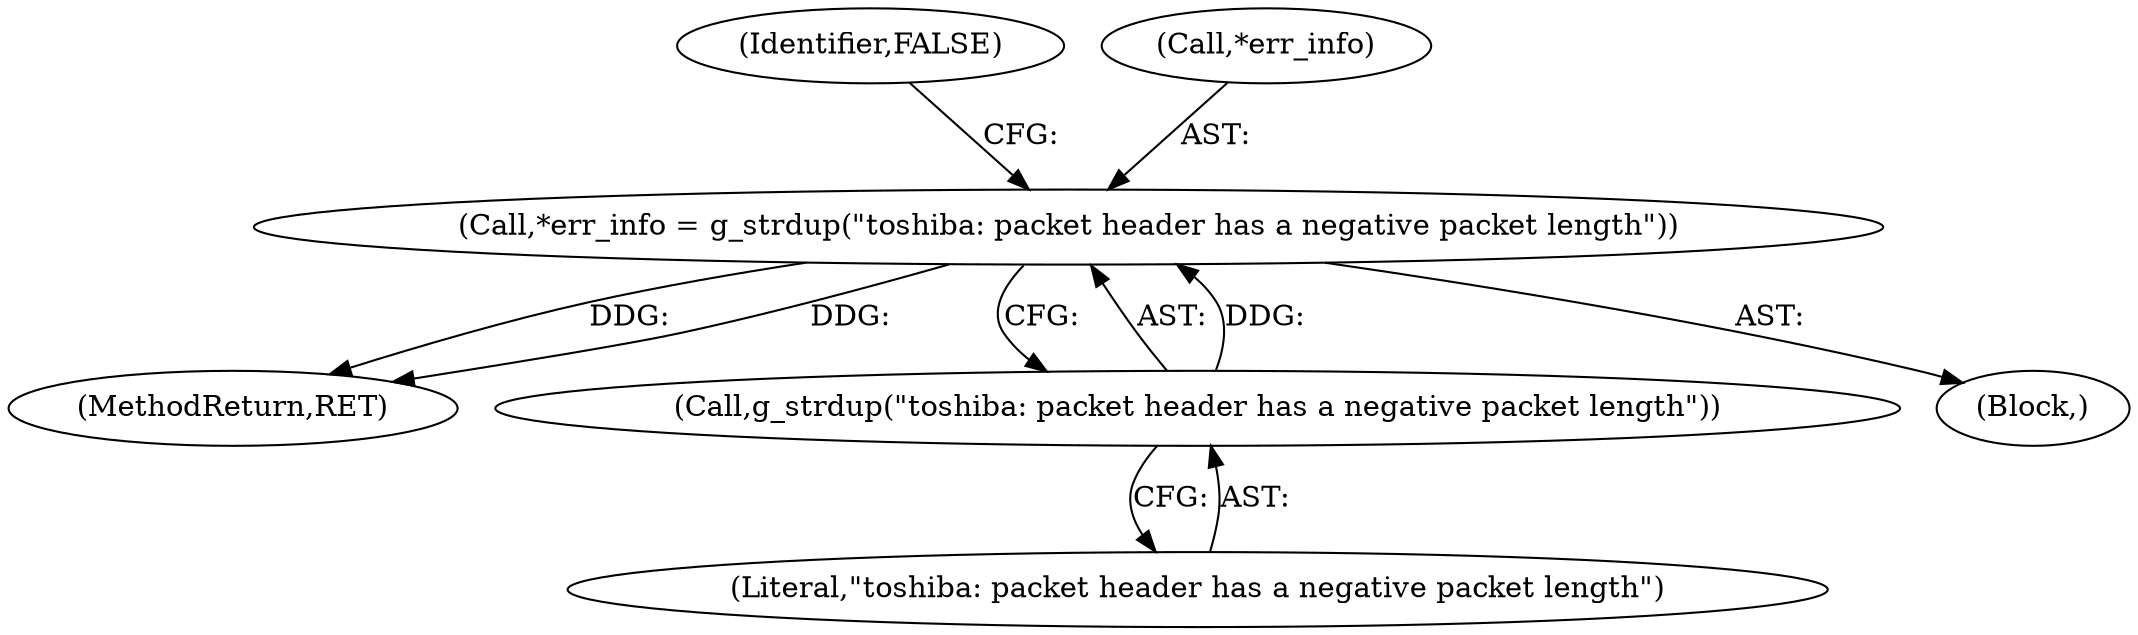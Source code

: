 digraph "0_wireshark_3270dfac43da861c714df76513456b46765ff47f@API" {
"1000266" [label="(Call,*err_info = g_strdup(\"toshiba: packet header has a negative packet length\"))"];
"1000269" [label="(Call,g_strdup(\"toshiba: packet header has a negative packet length\"))"];
"1000269" [label="(Call,g_strdup(\"toshiba: packet header has a negative packet length\"))"];
"1000266" [label="(Call,*err_info = g_strdup(\"toshiba: packet header has a negative packet length\"))"];
"1000270" [label="(Literal,\"toshiba: packet header has a negative packet length\")"];
"1000272" [label="(Identifier,FALSE)"];
"1000492" [label="(MethodReturn,RET)"];
"1000261" [label="(Block,)"];
"1000267" [label="(Call,*err_info)"];
"1000266" -> "1000261"  [label="AST: "];
"1000266" -> "1000269"  [label="CFG: "];
"1000267" -> "1000266"  [label="AST: "];
"1000269" -> "1000266"  [label="AST: "];
"1000272" -> "1000266"  [label="CFG: "];
"1000266" -> "1000492"  [label="DDG: "];
"1000266" -> "1000492"  [label="DDG: "];
"1000269" -> "1000266"  [label="DDG: "];
"1000269" -> "1000270"  [label="CFG: "];
"1000270" -> "1000269"  [label="AST: "];
}
